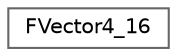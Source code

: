 digraph "Graphical Class Hierarchy"
{
 // INTERACTIVE_SVG=YES
 // LATEX_PDF_SIZE
  bgcolor="transparent";
  edge [fontname=Helvetica,fontsize=10,labelfontname=Helvetica,labelfontsize=10];
  node [fontname=Helvetica,fontsize=10,shape=box,height=0.2,width=0.4];
  rankdir="LR";
  Node0 [id="Node000000",label="FVector4_16",height=0.2,width=0.4,color="grey40", fillcolor="white", style="filled",URL="$d8/d11/structFVector4__16.html",tooltip=" "];
}
